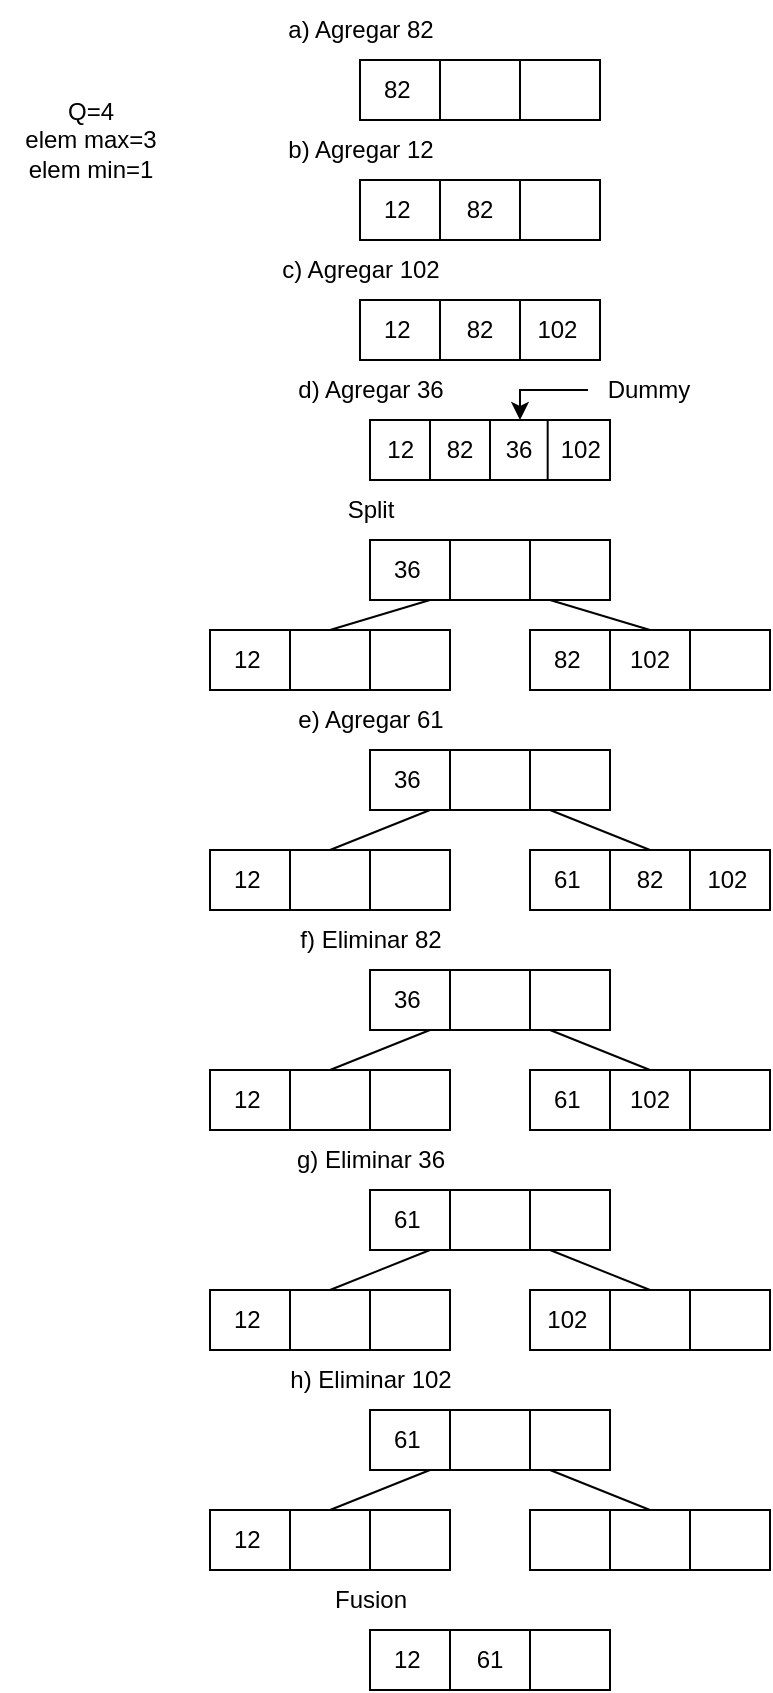 <mxfile version="24.5.5" type="device">
  <diagram name="Página-1" id="48Le5jUoHIRDnnyN9P1C">
    <mxGraphModel dx="875" dy="471" grid="1" gridSize="10" guides="1" tooltips="1" connect="1" arrows="1" fold="1" page="1" pageScale="1" pageWidth="827" pageHeight="1169" math="0" shadow="0">
      <root>
        <mxCell id="0" />
        <mxCell id="1" parent="0" />
        <mxCell id="YSL0ozZD7wdZGUl2RImT-1" value="&amp;nbsp; &amp;nbsp;82" style="rounded=0;whiteSpace=wrap;html=1;align=left;" parent="1" vertex="1">
          <mxGeometry x="230" y="50" width="120" height="30" as="geometry" />
        </mxCell>
        <mxCell id="YSL0ozZD7wdZGUl2RImT-5" value="Q=4&lt;div&gt;elem max=3&lt;/div&gt;&lt;div&gt;elem min=1&lt;br&gt;&lt;/div&gt;" style="text;html=1;align=center;verticalAlign=middle;resizable=0;points=[];autosize=1;strokeColor=none;fillColor=none;" parent="1" vertex="1">
          <mxGeometry x="50" y="60" width="90" height="60" as="geometry" />
        </mxCell>
        <mxCell id="YSL0ozZD7wdZGUl2RImT-6" value="a) Agregar 82" style="text;html=1;align=center;verticalAlign=middle;resizable=0;points=[];autosize=1;strokeColor=none;fillColor=none;" parent="1" vertex="1">
          <mxGeometry x="180" y="20" width="100" height="30" as="geometry" />
        </mxCell>
        <mxCell id="YSL0ozZD7wdZGUl2RImT-8" value="" style="rounded=0;whiteSpace=wrap;html=1;" parent="1" vertex="1">
          <mxGeometry x="270" y="50" width="40" height="30" as="geometry" />
        </mxCell>
        <mxCell id="YSL0ozZD7wdZGUl2RImT-11" value="b) Agregar 12" style="text;html=1;align=center;verticalAlign=middle;resizable=0;points=[];autosize=1;strokeColor=none;fillColor=none;" parent="1" vertex="1">
          <mxGeometry x="180" y="80" width="100" height="30" as="geometry" />
        </mxCell>
        <mxCell id="YSL0ozZD7wdZGUl2RImT-12" value="&amp;nbsp; &amp;nbsp;12&amp;nbsp; &amp;nbsp; &amp;nbsp; &amp;nbsp; &amp;nbsp;82" style="rounded=0;whiteSpace=wrap;html=1;align=left;" parent="1" vertex="1">
          <mxGeometry x="230" y="110" width="120" height="30" as="geometry" />
        </mxCell>
        <mxCell id="YSL0ozZD7wdZGUl2RImT-13" value="82" style="rounded=0;whiteSpace=wrap;html=1;" parent="1" vertex="1">
          <mxGeometry x="270" y="110" width="40" height="30" as="geometry" />
        </mxCell>
        <mxCell id="YSL0ozZD7wdZGUl2RImT-14" value="c) Agregar 102" style="text;html=1;align=center;verticalAlign=middle;resizable=0;points=[];autosize=1;strokeColor=none;fillColor=none;" parent="1" vertex="1">
          <mxGeometry x="180" y="140" width="100" height="30" as="geometry" />
        </mxCell>
        <mxCell id="YSL0ozZD7wdZGUl2RImT-15" value="&amp;nbsp; &amp;nbsp;12&amp;nbsp; &amp;nbsp; &amp;nbsp; &amp;nbsp; &amp;nbsp;82&amp;nbsp; &amp;nbsp; &amp;nbsp; 102" style="rounded=0;whiteSpace=wrap;html=1;align=left;" parent="1" vertex="1">
          <mxGeometry x="230" y="170" width="120" height="30" as="geometry" />
        </mxCell>
        <mxCell id="YSL0ozZD7wdZGUl2RImT-16" value="82" style="rounded=0;whiteSpace=wrap;html=1;" parent="1" vertex="1">
          <mxGeometry x="270" y="170" width="40" height="30" as="geometry" />
        </mxCell>
        <mxCell id="YSL0ozZD7wdZGUl2RImT-17" value="d) Agregar 36" style="text;html=1;align=center;verticalAlign=middle;resizable=0;points=[];autosize=1;strokeColor=none;fillColor=none;" parent="1" vertex="1">
          <mxGeometry x="185" y="200" width="100" height="30" as="geometry" />
        </mxCell>
        <mxCell id="YSL0ozZD7wdZGUl2RImT-18" value="&amp;nbsp; 12&amp;nbsp; &amp;nbsp; &amp;nbsp; &amp;nbsp; &amp;nbsp; &amp;nbsp; &amp;nbsp; &amp;nbsp; &amp;nbsp; &amp;nbsp; &amp;nbsp; 102" style="rounded=0;whiteSpace=wrap;html=1;align=left;" parent="1" vertex="1">
          <mxGeometry x="235" y="230" width="120" height="30" as="geometry" />
        </mxCell>
        <mxCell id="YSL0ozZD7wdZGUl2RImT-19" value="82" style="rounded=0;whiteSpace=wrap;html=1;" parent="1" vertex="1">
          <mxGeometry x="265" y="230" width="30" height="30" as="geometry" />
        </mxCell>
        <mxCell id="E2iFWPw7SRzdKCDip5L--20" value="" style="edgeStyle=orthogonalEdgeStyle;rounded=0;orthogonalLoop=1;jettySize=auto;html=1;entryX=0.525;entryY=0;entryDx=0;entryDy=0;entryPerimeter=0;" edge="1" parent="1" source="YSL0ozZD7wdZGUl2RImT-20" target="E2iFWPw7SRzdKCDip5L--16">
          <mxGeometry relative="1" as="geometry">
            <Array as="points">
              <mxPoint x="310" y="215" />
            </Array>
          </mxGeometry>
        </mxCell>
        <mxCell id="YSL0ozZD7wdZGUl2RImT-20" value="Dummy" style="text;html=1;align=center;verticalAlign=middle;resizable=0;points=[];autosize=1;strokeColor=none;fillColor=none;" parent="1" vertex="1">
          <mxGeometry x="344" y="200" width="60" height="30" as="geometry" />
        </mxCell>
        <mxCell id="YSL0ozZD7wdZGUl2RImT-21" value="&amp;nbsp; &amp;nbsp;12" style="rounded=0;whiteSpace=wrap;html=1;align=left;" parent="1" vertex="1">
          <mxGeometry x="155" y="335" width="120" height="30" as="geometry" />
        </mxCell>
        <mxCell id="E2iFWPw7SRzdKCDip5L--25" style="edgeStyle=none;rounded=0;orthogonalLoop=1;jettySize=auto;html=1;exitX=0.5;exitY=0;exitDx=0;exitDy=0;entryX=0.25;entryY=1;entryDx=0;entryDy=0;endArrow=none;endFill=0;" edge="1" parent="1" source="YSL0ozZD7wdZGUl2RImT-22" target="E2iFWPw7SRzdKCDip5L--22">
          <mxGeometry relative="1" as="geometry" />
        </mxCell>
        <mxCell id="YSL0ozZD7wdZGUl2RImT-22" value="" style="rounded=0;whiteSpace=wrap;html=1;" parent="1" vertex="1">
          <mxGeometry x="195" y="335" width="40" height="30" as="geometry" />
        </mxCell>
        <mxCell id="YSL0ozZD7wdZGUl2RImT-23" value="&amp;nbsp; &amp;nbsp;82&amp;nbsp; &amp;nbsp; &amp;nbsp; 102" style="rounded=0;whiteSpace=wrap;html=1;align=left;" parent="1" vertex="1">
          <mxGeometry x="315" y="335" width="120" height="30" as="geometry" />
        </mxCell>
        <mxCell id="YSL0ozZD7wdZGUl2RImT-24" value="102" style="rounded=0;whiteSpace=wrap;html=1;" parent="1" vertex="1">
          <mxGeometry x="355" y="335" width="40" height="30" as="geometry" />
        </mxCell>
        <mxCell id="E2iFWPw7SRzdKCDip5L--1" value="e) Agregar 61" style="text;html=1;align=center;verticalAlign=middle;resizable=0;points=[];autosize=1;strokeColor=none;fillColor=none;" vertex="1" parent="1">
          <mxGeometry x="185" y="365" width="100" height="30" as="geometry" />
        </mxCell>
        <mxCell id="E2iFWPw7SRzdKCDip5L--2" value="&amp;nbsp; &amp;nbsp;36" style="rounded=0;whiteSpace=wrap;html=1;align=left;" vertex="1" parent="1">
          <mxGeometry x="235" y="395" width="120" height="30" as="geometry" />
        </mxCell>
        <mxCell id="E2iFWPw7SRzdKCDip5L--3" value="" style="rounded=0;whiteSpace=wrap;html=1;" vertex="1" parent="1">
          <mxGeometry x="275" y="395" width="40" height="30" as="geometry" />
        </mxCell>
        <mxCell id="E2iFWPw7SRzdKCDip5L--5" value="&amp;nbsp; &amp;nbsp;12" style="rounded=0;whiteSpace=wrap;html=1;align=left;" vertex="1" parent="1">
          <mxGeometry x="155" y="445" width="120" height="30" as="geometry" />
        </mxCell>
        <mxCell id="E2iFWPw7SRzdKCDip5L--6" value="" style="rounded=0;whiteSpace=wrap;html=1;" vertex="1" parent="1">
          <mxGeometry x="195" y="445" width="40" height="30" as="geometry" />
        </mxCell>
        <mxCell id="E2iFWPw7SRzdKCDip5L--7" value="&amp;nbsp; &amp;nbsp;61&amp;nbsp; &amp;nbsp; &amp;nbsp; &amp;nbsp; &amp;nbsp;82&amp;nbsp; &amp;nbsp; &amp;nbsp; 102" style="rounded=0;whiteSpace=wrap;html=1;align=left;" vertex="1" parent="1">
          <mxGeometry x="315" y="445" width="120" height="30" as="geometry" />
        </mxCell>
        <mxCell id="E2iFWPw7SRzdKCDip5L--8" value="82" style="rounded=0;whiteSpace=wrap;html=1;" vertex="1" parent="1">
          <mxGeometry x="355" y="445" width="40" height="30" as="geometry" />
        </mxCell>
        <mxCell id="E2iFWPw7SRzdKCDip5L--9" value="f) Eliminar 82" style="text;html=1;align=center;verticalAlign=middle;resizable=0;points=[];autosize=1;strokeColor=none;fillColor=none;" vertex="1" parent="1">
          <mxGeometry x="190" y="475" width="90" height="30" as="geometry" />
        </mxCell>
        <mxCell id="E2iFWPw7SRzdKCDip5L--10" value="&amp;nbsp; &amp;nbsp;36" style="rounded=0;whiteSpace=wrap;html=1;align=left;" vertex="1" parent="1">
          <mxGeometry x="235" y="505" width="120" height="30" as="geometry" />
        </mxCell>
        <mxCell id="E2iFWPw7SRzdKCDip5L--11" value="" style="rounded=0;whiteSpace=wrap;html=1;" vertex="1" parent="1">
          <mxGeometry x="275" y="505" width="40" height="30" as="geometry" />
        </mxCell>
        <mxCell id="E2iFWPw7SRzdKCDip5L--12" value="&amp;nbsp; &amp;nbsp;12" style="rounded=0;whiteSpace=wrap;html=1;align=left;" vertex="1" parent="1">
          <mxGeometry x="155" y="555" width="120" height="30" as="geometry" />
        </mxCell>
        <mxCell id="E2iFWPw7SRzdKCDip5L--13" value="" style="rounded=0;whiteSpace=wrap;html=1;" vertex="1" parent="1">
          <mxGeometry x="195" y="555" width="40" height="30" as="geometry" />
        </mxCell>
        <mxCell id="E2iFWPw7SRzdKCDip5L--14" value="&amp;nbsp; &amp;nbsp;61&amp;nbsp; &amp;nbsp; &amp;nbsp; &amp;nbsp;102" style="rounded=0;whiteSpace=wrap;html=1;align=left;" vertex="1" parent="1">
          <mxGeometry x="315" y="555" width="120" height="30" as="geometry" />
        </mxCell>
        <mxCell id="E2iFWPw7SRzdKCDip5L--15" value="102" style="rounded=0;whiteSpace=wrap;html=1;" vertex="1" parent="1">
          <mxGeometry x="355" y="555" width="40" height="30" as="geometry" />
        </mxCell>
        <mxCell id="E2iFWPw7SRzdKCDip5L--16" value="36" style="text;html=1;align=center;verticalAlign=middle;resizable=0;points=[];autosize=1;strokeColor=none;fillColor=none;" vertex="1" parent="1">
          <mxGeometry x="289" y="230" width="40" height="30" as="geometry" />
        </mxCell>
        <mxCell id="E2iFWPw7SRzdKCDip5L--18" value="" style="endArrow=none;html=1;rounded=0;entryX=0.796;entryY=-0.002;entryDx=0;entryDy=0;entryPerimeter=0;exitX=0.796;exitY=0.999;exitDx=0;exitDy=0;exitPerimeter=0;" edge="1" parent="1">
          <mxGeometry width="50" height="50" relative="1" as="geometry">
            <mxPoint x="323.84" y="259.97" as="sourcePoint" />
            <mxPoint x="323.84" y="229.94" as="targetPoint" />
          </mxGeometry>
        </mxCell>
        <mxCell id="E2iFWPw7SRzdKCDip5L--26" style="edgeStyle=none;rounded=0;orthogonalLoop=1;jettySize=auto;html=1;exitX=0.75;exitY=1;exitDx=0;exitDy=0;entryX=0.5;entryY=0;entryDx=0;entryDy=0;endArrow=none;endFill=0;" edge="1" parent="1" source="E2iFWPw7SRzdKCDip5L--22" target="YSL0ozZD7wdZGUl2RImT-24">
          <mxGeometry relative="1" as="geometry" />
        </mxCell>
        <mxCell id="E2iFWPw7SRzdKCDip5L--22" value="&amp;nbsp; &amp;nbsp;36" style="rounded=0;whiteSpace=wrap;html=1;align=left;" vertex="1" parent="1">
          <mxGeometry x="235" y="290" width="120" height="30" as="geometry" />
        </mxCell>
        <mxCell id="E2iFWPw7SRzdKCDip5L--23" value="Split" style="text;html=1;align=center;verticalAlign=middle;resizable=0;points=[];autosize=1;strokeColor=none;fillColor=none;" vertex="1" parent="1">
          <mxGeometry x="210" y="260" width="50" height="30" as="geometry" />
        </mxCell>
        <mxCell id="E2iFWPw7SRzdKCDip5L--24" value="" style="rounded=0;whiteSpace=wrap;html=1;" vertex="1" parent="1">
          <mxGeometry x="275" y="290" width="40" height="30" as="geometry" />
        </mxCell>
        <mxCell id="E2iFWPw7SRzdKCDip5L--27" style="edgeStyle=none;rounded=0;orthogonalLoop=1;jettySize=auto;html=1;exitX=0.75;exitY=1;exitDx=0;exitDy=0;entryX=0.5;entryY=0;entryDx=0;entryDy=0;endArrow=none;endFill=0;" edge="1" parent="1" source="E2iFWPw7SRzdKCDip5L--2" target="E2iFWPw7SRzdKCDip5L--8">
          <mxGeometry relative="1" as="geometry">
            <mxPoint x="335" y="330" as="sourcePoint" />
            <mxPoint x="385" y="345" as="targetPoint" />
          </mxGeometry>
        </mxCell>
        <mxCell id="E2iFWPw7SRzdKCDip5L--28" style="edgeStyle=none;rounded=0;orthogonalLoop=1;jettySize=auto;html=1;exitX=0.75;exitY=1;exitDx=0;exitDy=0;entryX=0.5;entryY=0;entryDx=0;entryDy=0;endArrow=none;endFill=0;" edge="1" parent="1" source="E2iFWPw7SRzdKCDip5L--10" target="E2iFWPw7SRzdKCDip5L--15">
          <mxGeometry relative="1" as="geometry">
            <mxPoint x="345" y="340" as="sourcePoint" />
            <mxPoint x="395" y="355" as="targetPoint" />
          </mxGeometry>
        </mxCell>
        <mxCell id="E2iFWPw7SRzdKCDip5L--29" style="edgeStyle=none;rounded=0;orthogonalLoop=1;jettySize=auto;html=1;exitX=0.25;exitY=1;exitDx=0;exitDy=0;entryX=0.5;entryY=0;entryDx=0;entryDy=0;endArrow=none;endFill=0;" edge="1" parent="1" source="E2iFWPw7SRzdKCDip5L--2" target="E2iFWPw7SRzdKCDip5L--6">
          <mxGeometry relative="1" as="geometry">
            <mxPoint x="355" y="350" as="sourcePoint" />
            <mxPoint x="405" y="365" as="targetPoint" />
          </mxGeometry>
        </mxCell>
        <mxCell id="E2iFWPw7SRzdKCDip5L--30" style="edgeStyle=none;rounded=0;orthogonalLoop=1;jettySize=auto;html=1;exitX=0.25;exitY=1;exitDx=0;exitDy=0;entryX=0.5;entryY=0;entryDx=0;entryDy=0;endArrow=none;endFill=0;" edge="1" parent="1" source="E2iFWPw7SRzdKCDip5L--10" target="E2iFWPw7SRzdKCDip5L--13">
          <mxGeometry relative="1" as="geometry">
            <mxPoint x="365" y="360" as="sourcePoint" />
            <mxPoint x="415" y="375" as="targetPoint" />
          </mxGeometry>
        </mxCell>
        <mxCell id="E2iFWPw7SRzdKCDip5L--31" value="g) Eliminar 36" style="text;html=1;align=center;verticalAlign=middle;resizable=0;points=[];autosize=1;strokeColor=none;fillColor=none;" vertex="1" parent="1">
          <mxGeometry x="185" y="585" width="100" height="30" as="geometry" />
        </mxCell>
        <mxCell id="E2iFWPw7SRzdKCDip5L--32" value="&amp;nbsp; &amp;nbsp;61" style="rounded=0;whiteSpace=wrap;html=1;align=left;" vertex="1" parent="1">
          <mxGeometry x="235" y="615" width="120" height="30" as="geometry" />
        </mxCell>
        <mxCell id="E2iFWPw7SRzdKCDip5L--33" value="" style="rounded=0;whiteSpace=wrap;html=1;" vertex="1" parent="1">
          <mxGeometry x="275" y="615" width="40" height="30" as="geometry" />
        </mxCell>
        <mxCell id="E2iFWPw7SRzdKCDip5L--34" value="&amp;nbsp; &amp;nbsp;12" style="rounded=0;whiteSpace=wrap;html=1;align=left;" vertex="1" parent="1">
          <mxGeometry x="155" y="665" width="120" height="30" as="geometry" />
        </mxCell>
        <mxCell id="E2iFWPw7SRzdKCDip5L--35" value="" style="rounded=0;whiteSpace=wrap;html=1;" vertex="1" parent="1">
          <mxGeometry x="195" y="665" width="40" height="30" as="geometry" />
        </mxCell>
        <mxCell id="E2iFWPw7SRzdKCDip5L--36" value="&amp;nbsp; 102" style="rounded=0;whiteSpace=wrap;html=1;align=left;" vertex="1" parent="1">
          <mxGeometry x="315" y="665" width="120" height="30" as="geometry" />
        </mxCell>
        <mxCell id="E2iFWPw7SRzdKCDip5L--37" value="" style="rounded=0;whiteSpace=wrap;html=1;" vertex="1" parent="1">
          <mxGeometry x="355" y="665" width="40" height="30" as="geometry" />
        </mxCell>
        <mxCell id="E2iFWPw7SRzdKCDip5L--38" style="edgeStyle=none;rounded=0;orthogonalLoop=1;jettySize=auto;html=1;exitX=0.75;exitY=1;exitDx=0;exitDy=0;entryX=0.5;entryY=0;entryDx=0;entryDy=0;endArrow=none;endFill=0;" edge="1" parent="1" source="E2iFWPw7SRzdKCDip5L--32" target="E2iFWPw7SRzdKCDip5L--37">
          <mxGeometry relative="1" as="geometry">
            <mxPoint x="345" y="450" as="sourcePoint" />
            <mxPoint x="395" y="465" as="targetPoint" />
          </mxGeometry>
        </mxCell>
        <mxCell id="E2iFWPw7SRzdKCDip5L--39" style="edgeStyle=none;rounded=0;orthogonalLoop=1;jettySize=auto;html=1;exitX=0.25;exitY=1;exitDx=0;exitDy=0;entryX=0.5;entryY=0;entryDx=0;entryDy=0;endArrow=none;endFill=0;" edge="1" parent="1" source="E2iFWPw7SRzdKCDip5L--32" target="E2iFWPw7SRzdKCDip5L--35">
          <mxGeometry relative="1" as="geometry">
            <mxPoint x="365" y="470" as="sourcePoint" />
            <mxPoint x="415" y="485" as="targetPoint" />
          </mxGeometry>
        </mxCell>
        <mxCell id="E2iFWPw7SRzdKCDip5L--58" value="h) Eliminar 102" style="text;html=1;align=center;verticalAlign=middle;resizable=0;points=[];autosize=1;strokeColor=none;fillColor=none;" vertex="1" parent="1">
          <mxGeometry x="185" y="695" width="100" height="30" as="geometry" />
        </mxCell>
        <mxCell id="E2iFWPw7SRzdKCDip5L--59" value="&amp;nbsp; &amp;nbsp;61" style="rounded=0;whiteSpace=wrap;html=1;align=left;" vertex="1" parent="1">
          <mxGeometry x="235" y="725" width="120" height="30" as="geometry" />
        </mxCell>
        <mxCell id="E2iFWPw7SRzdKCDip5L--60" value="" style="rounded=0;whiteSpace=wrap;html=1;" vertex="1" parent="1">
          <mxGeometry x="275" y="725" width="40" height="30" as="geometry" />
        </mxCell>
        <mxCell id="E2iFWPw7SRzdKCDip5L--61" value="&amp;nbsp; &amp;nbsp;12" style="rounded=0;whiteSpace=wrap;html=1;align=left;" vertex="1" parent="1">
          <mxGeometry x="155" y="775" width="120" height="30" as="geometry" />
        </mxCell>
        <mxCell id="E2iFWPw7SRzdKCDip5L--62" value="" style="rounded=0;whiteSpace=wrap;html=1;" vertex="1" parent="1">
          <mxGeometry x="195" y="775" width="40" height="30" as="geometry" />
        </mxCell>
        <mxCell id="E2iFWPw7SRzdKCDip5L--63" value="" style="rounded=0;whiteSpace=wrap;html=1;align=left;" vertex="1" parent="1">
          <mxGeometry x="315" y="775" width="120" height="30" as="geometry" />
        </mxCell>
        <mxCell id="E2iFWPw7SRzdKCDip5L--64" value="" style="rounded=0;whiteSpace=wrap;html=1;" vertex="1" parent="1">
          <mxGeometry x="355" y="775" width="40" height="30" as="geometry" />
        </mxCell>
        <mxCell id="E2iFWPw7SRzdKCDip5L--65" style="edgeStyle=none;rounded=0;orthogonalLoop=1;jettySize=auto;html=1;exitX=0.75;exitY=1;exitDx=0;exitDy=0;entryX=0.5;entryY=0;entryDx=0;entryDy=0;endArrow=none;endFill=0;" edge="1" parent="1" source="E2iFWPw7SRzdKCDip5L--59" target="E2iFWPw7SRzdKCDip5L--64">
          <mxGeometry relative="1" as="geometry">
            <mxPoint x="345" y="560" as="sourcePoint" />
            <mxPoint x="395" y="575" as="targetPoint" />
          </mxGeometry>
        </mxCell>
        <mxCell id="E2iFWPw7SRzdKCDip5L--66" style="edgeStyle=none;rounded=0;orthogonalLoop=1;jettySize=auto;html=1;exitX=0.25;exitY=1;exitDx=0;exitDy=0;entryX=0.5;entryY=0;entryDx=0;entryDy=0;endArrow=none;endFill=0;" edge="1" parent="1" source="E2iFWPw7SRzdKCDip5L--59" target="E2iFWPw7SRzdKCDip5L--62">
          <mxGeometry relative="1" as="geometry">
            <mxPoint x="365" y="580" as="sourcePoint" />
            <mxPoint x="415" y="595" as="targetPoint" />
          </mxGeometry>
        </mxCell>
        <mxCell id="E2iFWPw7SRzdKCDip5L--76" value="Fusion" style="text;html=1;align=center;verticalAlign=middle;resizable=0;points=[];autosize=1;strokeColor=none;fillColor=none;" vertex="1" parent="1">
          <mxGeometry x="205" y="805" width="60" height="30" as="geometry" />
        </mxCell>
        <mxCell id="E2iFWPw7SRzdKCDip5L--77" value="&amp;nbsp; &amp;nbsp;12&amp;nbsp;&amp;nbsp;" style="rounded=0;whiteSpace=wrap;html=1;align=left;" vertex="1" parent="1">
          <mxGeometry x="235" y="835" width="120" height="30" as="geometry" />
        </mxCell>
        <mxCell id="E2iFWPw7SRzdKCDip5L--78" value="61" style="rounded=0;whiteSpace=wrap;html=1;" vertex="1" parent="1">
          <mxGeometry x="275" y="835" width="40" height="30" as="geometry" />
        </mxCell>
      </root>
    </mxGraphModel>
  </diagram>
</mxfile>
